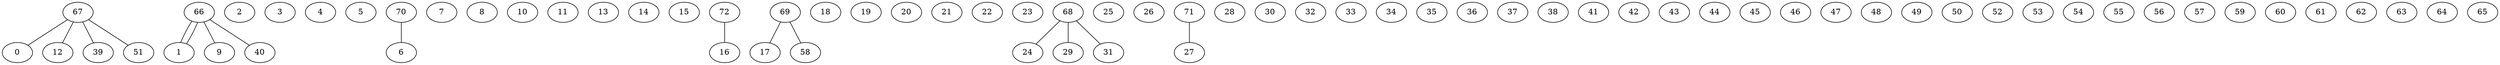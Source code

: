 graph G {
0;
1;
2;
3;
4;
5;
6;
7;
8;
9;
10;
11;
12;
13;
14;
15;
16;
17;
18;
19;
20;
21;
22;
23;
24;
25;
26;
27;
28;
29;
30;
31;
32;
33;
34;
35;
36;
37;
38;
39;
40;
41;
42;
43;
44;
45;
46;
47;
48;
49;
50;
51;
52;
53;
54;
55;
56;
57;
58;
59;
60;
61;
62;
63;
64;
65;
66;
67;
68;
69;
70;
71;
72;
72--16 ;
71--27 ;
70--6 ;
69--58 ;
69--17 ;
68--31 ;
68--29 ;
68--24 ;
67--51 ;
67--39 ;
67--12 ;
67--0 ;
66--9 ;
66--40 ;
66--1 ;
66--1 ;
}
